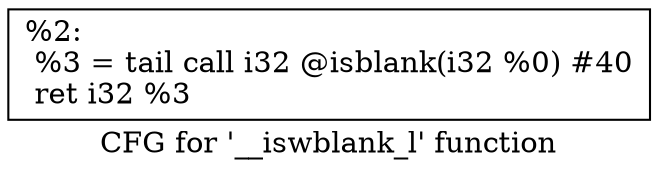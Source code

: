 digraph "CFG for '__iswblank_l' function" {
	label="CFG for '__iswblank_l' function";

	Node0x1c766a0 [shape=record,label="{%2:\l  %3 = tail call i32 @isblank(i32 %0) #40\l  ret i32 %3\l}"];
}
